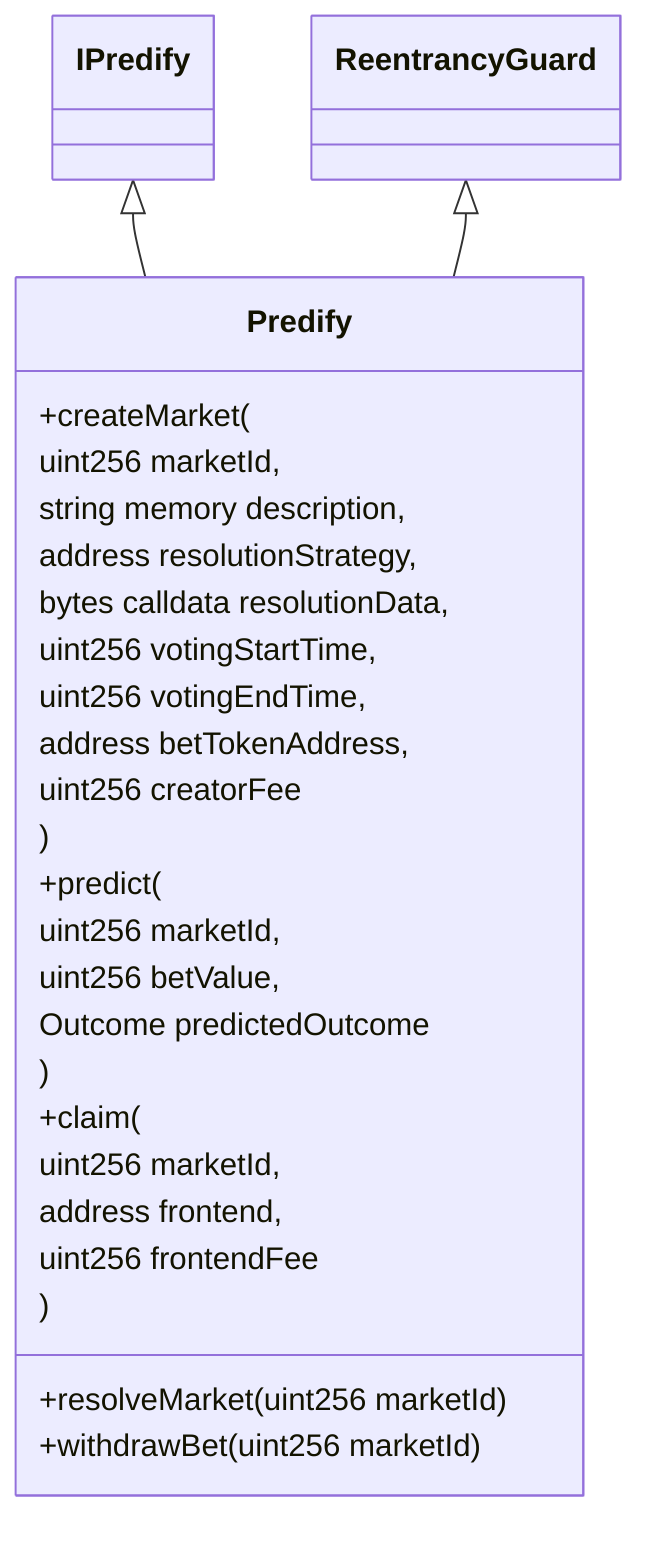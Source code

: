 classDiagram
    class Predify {
        +createMarket(
        uint256 marketId,
        string memory description,
        address resolutionStrategy,
        bytes calldata resolutionData,
        uint256 votingStartTime,
        uint256 votingEndTime,
        address betTokenAddress,
        uint256 creatorFee
    )
        +predict(
        uint256 marketId,
        uint256 betValue,
        Outcome predictedOutcome
    )
        +resolveMarket(uint256 marketId)
        +claim(
        uint256 marketId,
        address frontend,
        uint256 frontendFee
    )
        +withdrawBet(uint256 marketId)
    }
    IPredify <|-- Predify
    ReentrancyGuard <|-- Predify